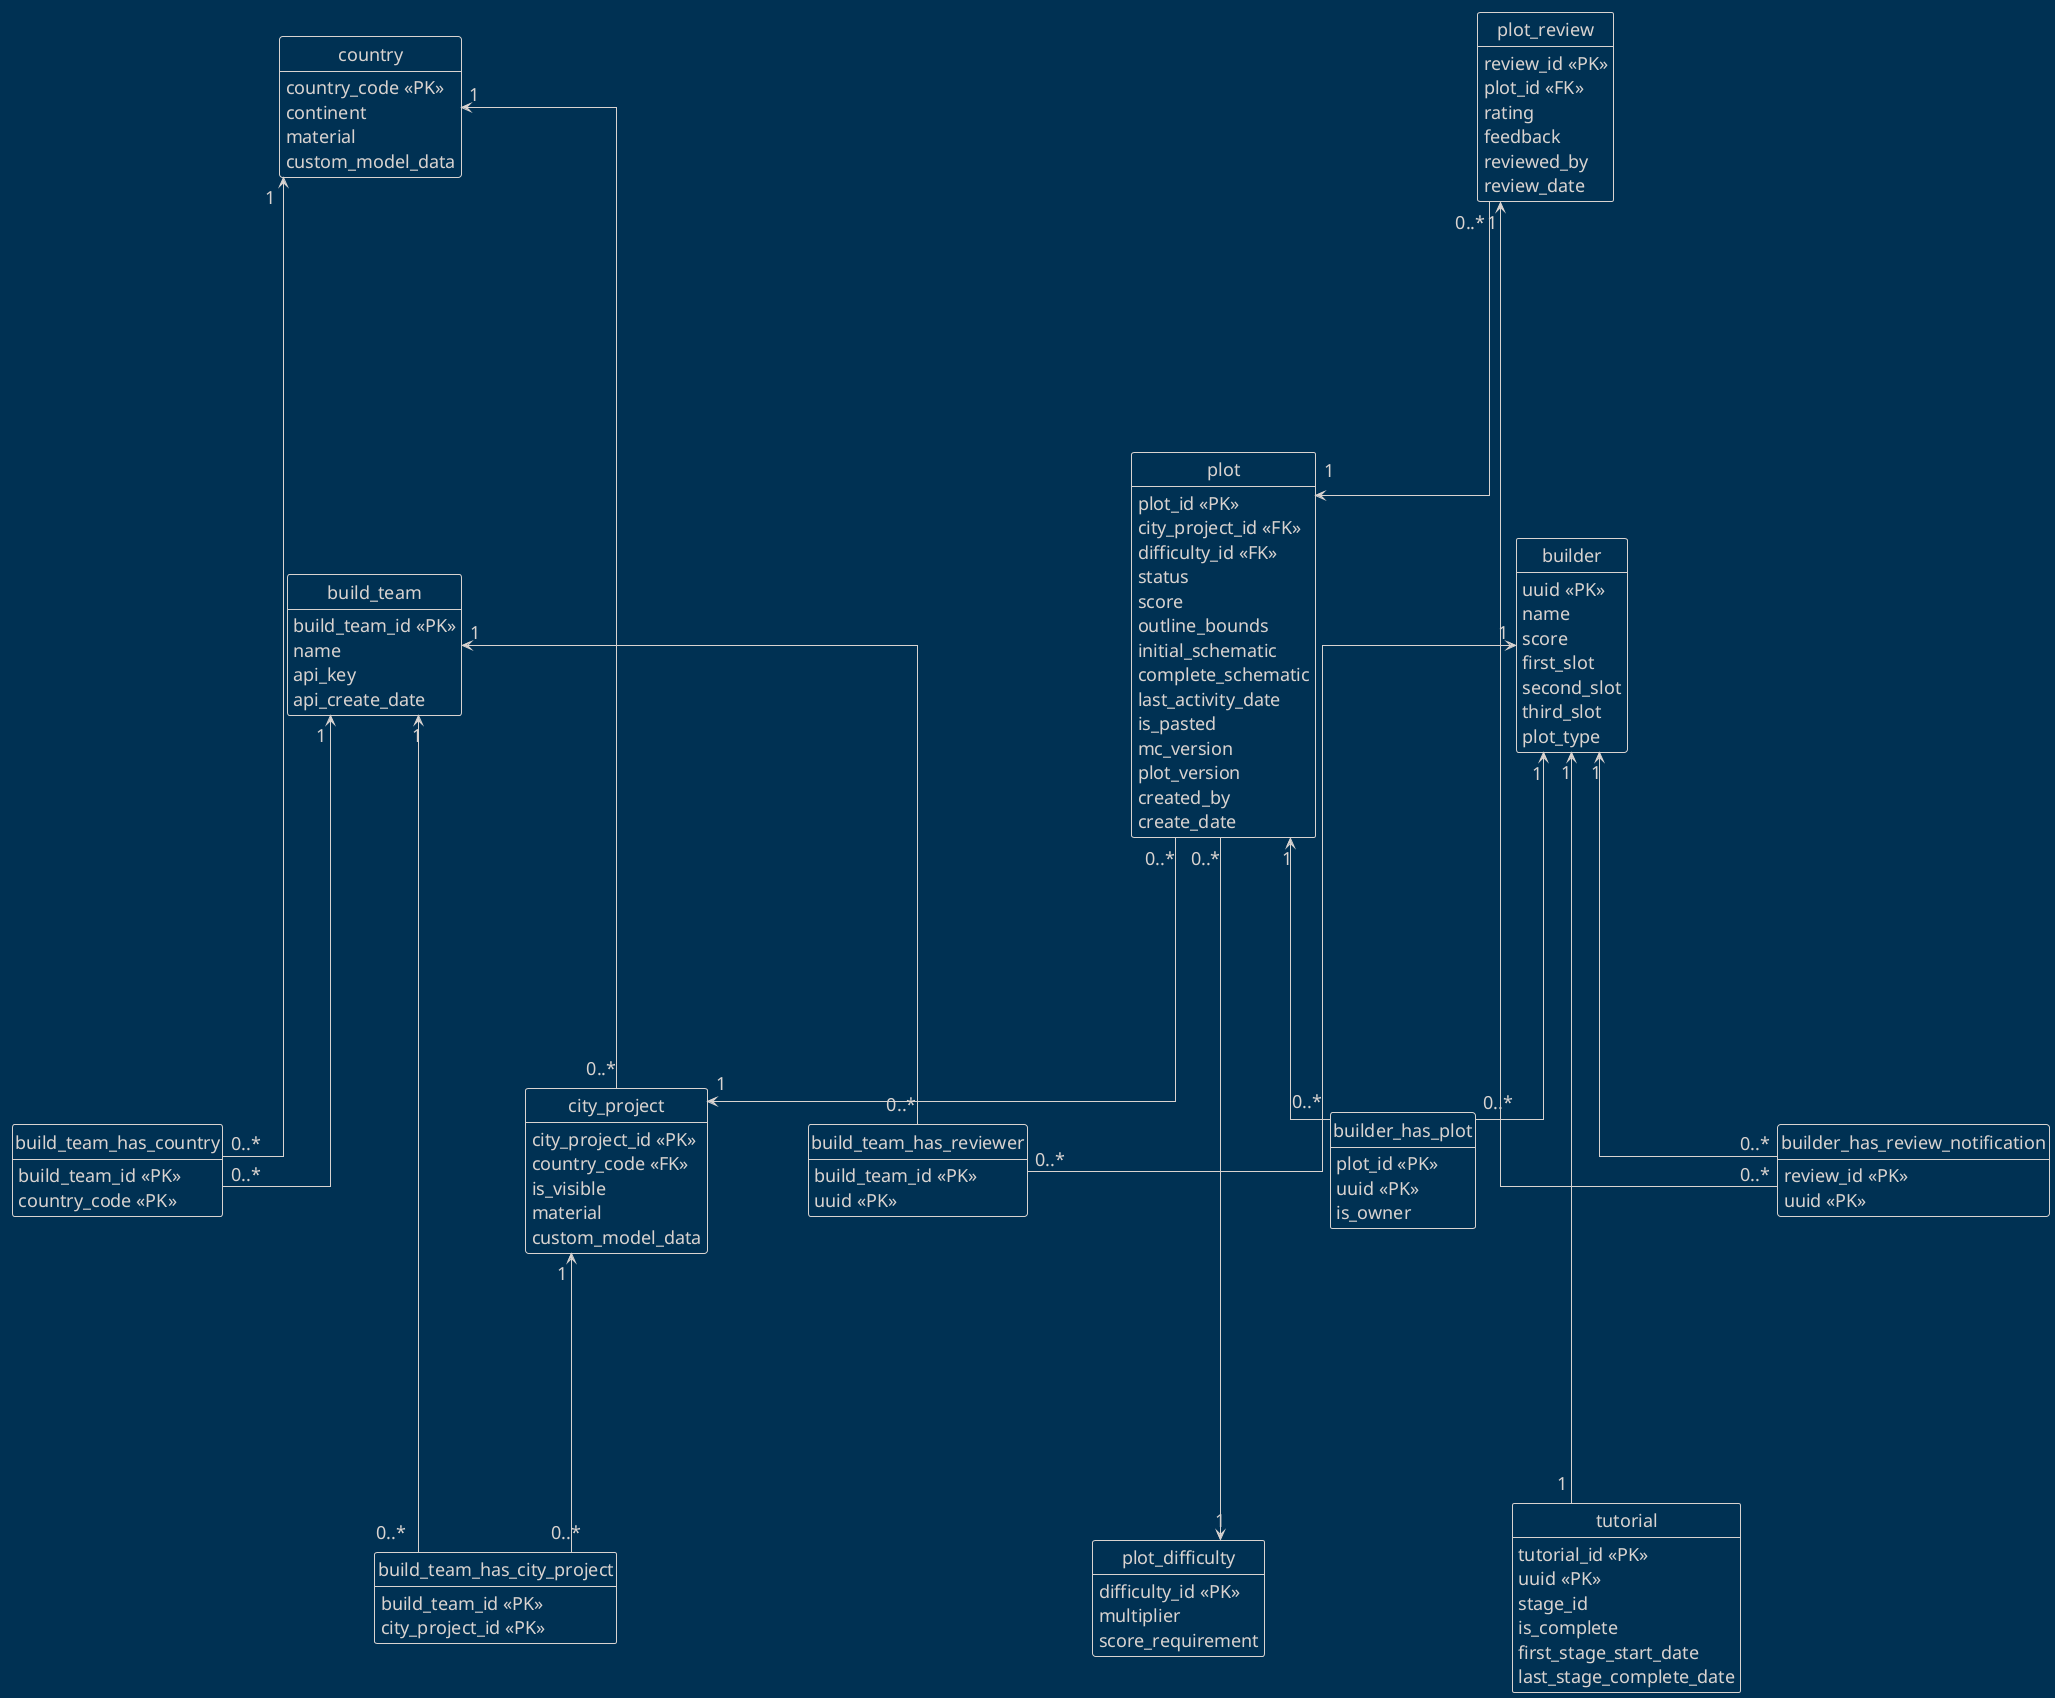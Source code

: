 @startuml
skinparam nodesep 100
skinparam ranksep 250
skinparam defaultFontSize 18

skinparam linetype ortho

hide circle
hide empty members
!theme blueprint

entity build_team {
    build_team_id <<PK>>
    name
    api_key
    api_create_date
}

entity country {
    country_code <<PK>>
    continent
    material
    custom_model_data
}

entity city_project {
    city_project_id <<PK>>
    country_code <<FK>>
    is_visible
    material
    custom_model_data
}

entity builder {
    uuid <<PK>>
    name
    score
    first_slot
    second_slot
    third_slot
    plot_type
}

entity plot_difficulty {
    difficulty_id <<PK>>
    multiplier
    score_requirement
}

entity plot {
    plot_id <<PK>>
    city_project_id <<FK>>
    difficulty_id <<FK>>
    status
    score
    outline_bounds
    initial_schematic
    complete_schematic
    last_activity_date
    is_pasted
    mc_version
    plot_version
    created_by
    create_date
}

entity tutorial {
    tutorial_id <<PK>>
    uuid <<PK>>
    stage_id
    is_complete
    first_stage_start_date
    last_stage_complete_date
}

entity plot_review {
    review_id <<PK>>
    plot_id <<FK>>
    rating
    feedback
    reviewed_by
    review_date
}

entity build_team_has_country {
    build_team_id <<PK>>
    country_code <<PK>>
}

entity build_team_has_city_project {
    build_team_id <<PK>>
    city_project_id <<PK>>
}

entity build_team_has_reviewer {
    build_team_id <<PK>>
    uuid <<PK>>
}

entity builder_has_review_notification {
    review_id <<PK>>
    uuid <<PK>>
}

entity builder_has_plot {
    plot_id <<PK>>
    uuid <<PK>>
    is_owner
}

build_team "1" <-- "0..*" build_team_has_city_project
build_team "1" <-- "0..*" build_team_has_country
build_team "1" <-- "0..*" build_team_has_reviewer

country "1" <--- "0..*" city_project
country "1" <--- "0..*" build_team_has_country

city_project "1" <-- "0..*" build_team_has_city_project

plot_review "1" <-- "0..*" builder_has_review_notification
plot_review "0..*" --> "1" plot

builder "1" <-- "0..*" build_team_has_reviewer
builder "1" <--- "1" tutorial
builder "1" <-- "0..*" builder_has_review_notification
builder "1" <-- "0..*" builder_has_plot

plot "0..*" --> "1" city_project
plot "0..*" ---> "1" plot_difficulty
plot "1" <-- "0..*" builder_has_plot
@enduml